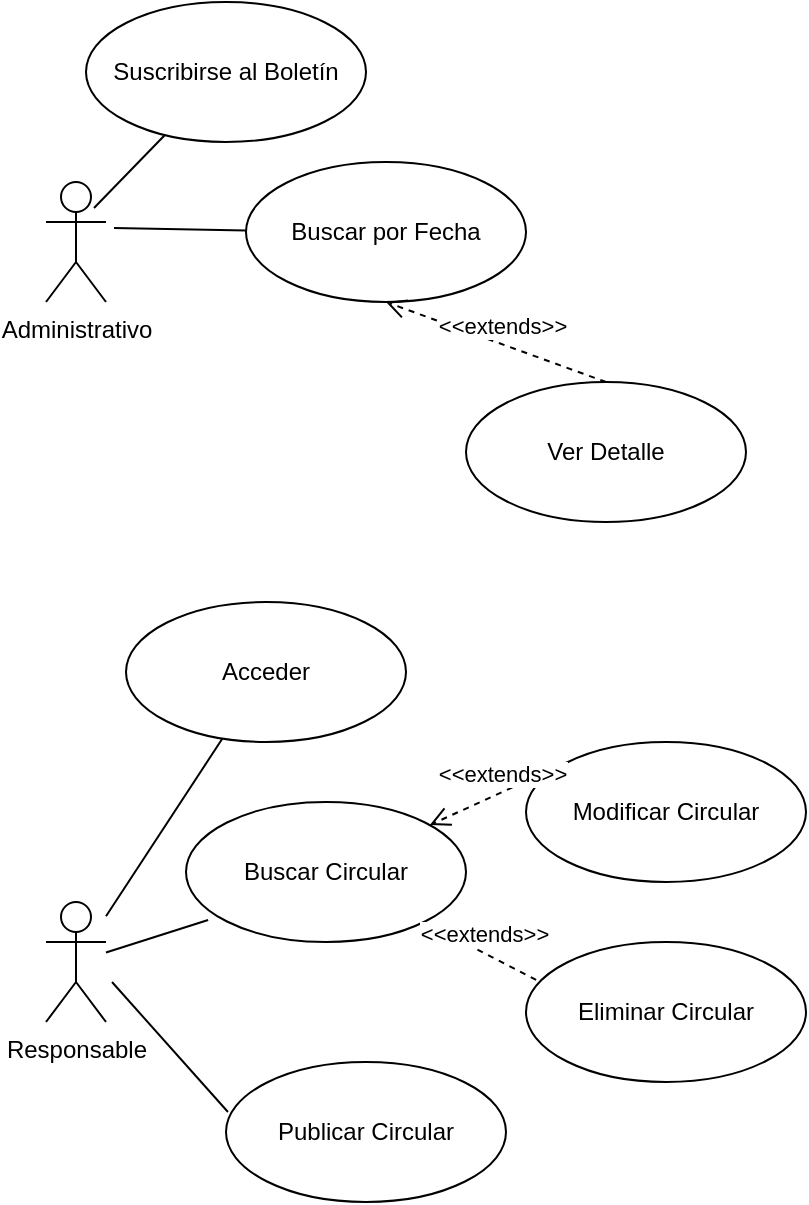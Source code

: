 <mxfile version="14.4.3" type="device" pages="2"><diagram name="Diagrama de Casos de Uso" id="13e1069c-82ec-6db2-03f1-153e76fe0fe0"><mxGraphModel dx="1385" dy="662" grid="1" gridSize="10" guides="1" tooltips="1" connect="1" arrows="1" fold="1" page="1" pageScale="1" pageWidth="1100" pageHeight="850" background="#ffffff" math="0" shadow="0"><root><mxCell id="0"/><mxCell id="1" parent="0"/><mxCell id="mKFBSVupnloragdiXy-X-1" value="Administrativo" style="shape=umlActor;verticalLabelPosition=bottom;labelBackgroundColor=#ffffff;verticalAlign=top;html=1;" parent="1" vertex="1"><mxGeometry x="110" y="120" width="30" height="60" as="geometry"/></mxCell><mxCell id="mKFBSVupnloragdiXy-X-2" value="Suscribirse al Boletín" style="ellipse;whiteSpace=wrap;html=1;" parent="1" vertex="1"><mxGeometry x="130" y="30" width="140" height="70" as="geometry"/></mxCell><mxCell id="mKFBSVupnloragdiXy-X-3" value="Buscar por Fecha" style="ellipse;whiteSpace=wrap;html=1;" parent="1" vertex="1"><mxGeometry x="210" y="110" width="140" height="70" as="geometry"/></mxCell><mxCell id="mKFBSVupnloragdiXy-X-5" value="Ver Detalle" style="ellipse;whiteSpace=wrap;html=1;" parent="1" vertex="1"><mxGeometry x="320" y="220" width="140" height="70" as="geometry"/></mxCell><mxCell id="mKFBSVupnloragdiXy-X-10" value="" style="endArrow=none;endFill=0;endSize=12;html=1;exitX=0.8;exitY=0.217;exitDx=0;exitDy=0;exitPerimeter=0;" parent="1" source="mKFBSVupnloragdiXy-X-1" target="mKFBSVupnloragdiXy-X-2" edge="1"><mxGeometry width="160" relative="1" as="geometry"><mxPoint x="90" y="380" as="sourcePoint"/><mxPoint x="250" y="380" as="targetPoint"/></mxGeometry></mxCell><mxCell id="mKFBSVupnloragdiXy-X-11" value="" style="endArrow=none;endFill=0;endSize=12;html=1;exitX=0.8;exitY=0.217;exitDx=0;exitDy=0;exitPerimeter=0;" parent="1" target="mKFBSVupnloragdiXy-X-3" edge="1"><mxGeometry width="160" relative="1" as="geometry"><mxPoint x="144" y="143.02" as="sourcePoint"/><mxPoint x="261.97" y="80.462" as="targetPoint"/></mxGeometry></mxCell><mxCell id="mKFBSVupnloragdiXy-X-12" value="&amp;lt;&amp;lt;extends&amp;gt;&amp;gt;" style="html=1;verticalAlign=bottom;endArrow=open;dashed=1;endSize=8;entryX=0.5;entryY=1;entryDx=0;entryDy=0;exitX=0.5;exitY=0;exitDx=0;exitDy=0;" parent="1" source="mKFBSVupnloragdiXy-X-5" target="mKFBSVupnloragdiXy-X-3" edge="1"><mxGeometry x="-0.06" relative="1" as="geometry"><mxPoint x="548.96" y="81.03" as="sourcePoint"/><mxPoint x="444.96" y="142.99" as="targetPoint"/><mxPoint as="offset"/></mxGeometry></mxCell><mxCell id="mKFBSVupnloragdiXy-X-13" value="Responsable" style="shape=umlActor;verticalLabelPosition=bottom;labelBackgroundColor=#ffffff;verticalAlign=top;html=1;" parent="1" vertex="1"><mxGeometry x="110" y="480" width="30" height="60" as="geometry"/></mxCell><mxCell id="mKFBSVupnloragdiXy-X-14" value="Acceder" style="ellipse;whiteSpace=wrap;html=1;" parent="1" vertex="1"><mxGeometry x="150" y="330" width="140" height="70" as="geometry"/></mxCell><mxCell id="mKFBSVupnloragdiXy-X-15" value="" style="endArrow=none;endFill=0;endSize=12;html=1;" parent="1" source="mKFBSVupnloragdiXy-X-13" target="mKFBSVupnloragdiXy-X-14" edge="1"><mxGeometry width="160" relative="1" as="geometry"><mxPoint x="154" y="153.02" as="sourcePoint"/><mxPoint x="220.008" y="154.485" as="targetPoint"/></mxGeometry></mxCell><mxCell id="mKFBSVupnloragdiXy-X-16" value="Publicar Circular" style="ellipse;whiteSpace=wrap;html=1;" parent="1" vertex="1"><mxGeometry x="200" y="560" width="140" height="70" as="geometry"/></mxCell><mxCell id="mKFBSVupnloragdiXy-X-17" value="" style="endArrow=none;endFill=0;endSize=12;html=1;entryX=0.007;entryY=0.357;entryDx=0;entryDy=0;entryPerimeter=0;" parent="1" target="mKFBSVupnloragdiXy-X-16" edge="1"><mxGeometry width="160" relative="1" as="geometry"><mxPoint x="143" y="520" as="sourcePoint"/><mxPoint x="219.016" y="443.374" as="targetPoint"/></mxGeometry></mxCell><mxCell id="mKFBSVupnloragdiXy-X-18" value="Buscar Circular" style="ellipse;whiteSpace=wrap;html=1;" parent="1" vertex="1"><mxGeometry x="180" y="430" width="140" height="70" as="geometry"/></mxCell><mxCell id="mKFBSVupnloragdiXy-X-19" value="Modificar Circular" style="ellipse;whiteSpace=wrap;html=1;" parent="1" vertex="1"><mxGeometry x="350" y="400" width="140" height="70" as="geometry"/></mxCell><mxCell id="mKFBSVupnloragdiXy-X-20" value="Eliminar Circular" style="ellipse;whiteSpace=wrap;html=1;" parent="1" vertex="1"><mxGeometry x="350" y="500" width="140" height="70" as="geometry"/></mxCell><mxCell id="mKFBSVupnloragdiXy-X-21" value="" style="endArrow=none;endFill=0;endSize=12;html=1;entryX=0.079;entryY=0.843;entryDx=0;entryDy=0;entryPerimeter=0;" parent="1" source="mKFBSVupnloragdiXy-X-13" target="mKFBSVupnloragdiXy-X-18" edge="1"><mxGeometry width="160" relative="1" as="geometry"><mxPoint x="153" y="530" as="sourcePoint"/><mxPoint x="260.98" y="624.99" as="targetPoint"/></mxGeometry></mxCell><mxCell id="mKFBSVupnloragdiXy-X-22" value="&amp;lt;&amp;lt;extends&amp;gt;&amp;gt;" style="html=1;verticalAlign=bottom;endArrow=open;dashed=1;endSize=8;exitX=0;exitY=0;exitDx=0;exitDy=0;" parent="1" source="mKFBSVupnloragdiXy-X-19" target="mKFBSVupnloragdiXy-X-18" edge="1"><mxGeometry x="-0.06" relative="1" as="geometry"><mxPoint x="372" y="240.98" as="sourcePoint"/><mxPoint x="310.02" y="190" as="targetPoint"/><mxPoint as="offset"/></mxGeometry></mxCell><mxCell id="mKFBSVupnloragdiXy-X-23" value="&amp;lt;&amp;lt;extends&amp;gt;&amp;gt;" style="html=1;verticalAlign=bottom;endArrow=open;dashed=1;endSize=8;exitX=0.036;exitY=0.271;exitDx=0;exitDy=0;exitPerimeter=0;" parent="1" source="mKFBSVupnloragdiXy-X-20" target="mKFBSVupnloragdiXy-X-18" edge="1"><mxGeometry x="-0.06" relative="1" as="geometry"><mxPoint x="380.503" y="420.251" as="sourcePoint"/><mxPoint x="312.031" y="451.586" as="targetPoint"/><mxPoint as="offset"/></mxGeometry></mxCell></root></mxGraphModel></diagram><diagram id="wxlo_vAxGr0c-A2_s2xv" name="D.Secuencia Publicar Circular"><mxGraphModel dx="1679" dy="494" grid="1" gridSize="10" guides="1" tooltips="1" connect="1" arrows="1" fold="1" page="1" pageScale="1" pageWidth="827" pageHeight="1169" math="0" shadow="0"><root><mxCell id="Pql0mHuBi_42D43UrR5m-0"/><mxCell id="Pql0mHuBi_42D43UrR5m-1" parent="Pql0mHuBi_42D43UrR5m-0"/><mxCell id="KcTX5uWcJWxpl1U4tgff-11" value="opt" style="shape=umlFrame;whiteSpace=wrap;html=1;width=60;height=20;fillColor=#a20025;strokeColor=#6F0000;fontColor=#ffffff;" parent="Pql0mHuBi_42D43UrR5m-1" vertex="1"><mxGeometry x="-100" y="330" width="800" height="360" as="geometry"/></mxCell><mxCell id="KcTX5uWcJWxpl1U4tgff-26" value="alt" style="shape=umlFrame;whiteSpace=wrap;html=1;width=70;height=20;fillColor=#0050ef;strokeColor=#001DBC;fontColor=#ffffff;" parent="Pql0mHuBi_42D43UrR5m-1" vertex="1"><mxGeometry x="-90" y="420" width="770" height="260" as="geometry"/></mxCell><mxCell id="KcTX5uWcJWxpl1U4tgff-32" value="alt" style="shape=umlFrame;whiteSpace=wrap;html=1;width=70;height=20;fillColor=#008a00;strokeColor=#005700;fontColor=#ffffff;" parent="Pql0mHuBi_42D43UrR5m-1" vertex="1"><mxGeometry x="-80" y="470" width="740" height="130" as="geometry"/></mxCell><mxCell id="KcTX5uWcJWxpl1U4tgff-0" value="Responsable" style="shape=umlLifeline;participant=umlActor;perimeter=lifelinePerimeter;whiteSpace=wrap;html=1;container=1;collapsible=0;recursiveResize=0;verticalAlign=top;spacingTop=36;labelBackgroundColor=#ffffff;outlineConnect=0;" parent="Pql0mHuBi_42D43UrR5m-1" vertex="1"><mxGeometry x="50" y="40" width="20" height="680" as="geometry"/></mxCell><mxCell id="KcTX5uWcJWxpl1U4tgff-3" value="" style="html=1;points=[];perimeter=orthogonalPerimeter;" parent="KcTX5uWcJWxpl1U4tgff-0" vertex="1"><mxGeometry x="5" y="80" width="10" height="590" as="geometry"/></mxCell><mxCell id="KcTX5uWcJWxpl1U4tgff-1" value=":Circulares" style="shape=umlLifeline;participant=umlBoundary;perimeter=lifelinePerimeter;whiteSpace=wrap;html=1;container=1;collapsible=0;recursiveResize=0;verticalAlign=top;spacingTop=36;labelBackgroundColor=#ffffff;outlineConnect=0;" parent="Pql0mHuBi_42D43UrR5m-1" vertex="1"><mxGeometry x="190" y="40" width="50" height="680" as="geometry"/></mxCell><mxCell id="KcTX5uWcJWxpl1U4tgff-4" value="" style="html=1;points=[];perimeter=orthogonalPerimeter;" parent="KcTX5uWcJWxpl1U4tgff-1" vertex="1"><mxGeometry x="20" y="90" width="10" height="570" as="geometry"/></mxCell><mxCell id="KcTX5uWcJWxpl1U4tgff-2" value=":GestionCirculares" style="shape=umlLifeline;participant=umlControl;perimeter=lifelinePerimeter;whiteSpace=wrap;html=1;container=1;collapsible=0;recursiveResize=0;verticalAlign=top;spacingTop=36;labelBackgroundColor=#ffffff;outlineConnect=0;" parent="Pql0mHuBi_42D43UrR5m-1" vertex="1"><mxGeometry x="360" y="40" width="40" height="680" as="geometry"/></mxCell><mxCell id="KcTX5uWcJWxpl1U4tgff-21" value="" style="html=1;points=[];perimeter=orthogonalPerimeter;" parent="KcTX5uWcJWxpl1U4tgff-2" vertex="1"><mxGeometry x="15" y="310" width="10" height="60" as="geometry"/></mxCell><mxCell id="KcTX5uWcJWxpl1U4tgff-38" value="" style="html=1;points=[];perimeter=orthogonalPerimeter;" parent="KcTX5uWcJWxpl1U4tgff-2" vertex="1"><mxGeometry x="15" y="500" width="10" height="40" as="geometry"/></mxCell><mxCell id="KcTX5uWcJWxpl1U4tgff-47" value="" style="html=1;points=[];perimeter=orthogonalPerimeter;" parent="KcTX5uWcJWxpl1U4tgff-2" vertex="1"><mxGeometry x="15" y="590" width="10" height="40" as="geometry"/></mxCell><mxCell id="KcTX5uWcJWxpl1U4tgff-5" value="accederCirculares()" style="html=1;verticalAlign=bottom;endArrow=block;" parent="Pql0mHuBi_42D43UrR5m-1" edge="1"><mxGeometry width="80" relative="1" as="geometry"><mxPoint x="60" y="130" as="sourcePoint"/><mxPoint x="210" y="130" as="targetPoint"/></mxGeometry></mxCell><mxCell id="KcTX5uWcJWxpl1U4tgff-6" value="mostrarOpciones()" style="html=1;verticalAlign=bottom;endArrow=block;" parent="Pql0mHuBi_42D43UrR5m-1" target="KcTX5uWcJWxpl1U4tgff-0" edge="1"><mxGeometry width="80" relative="1" as="geometry"><mxPoint x="210" y="162" as="sourcePoint"/><mxPoint x="110" y="540" as="targetPoint"/></mxGeometry></mxCell><mxCell id="KcTX5uWcJWxpl1U4tgff-7" value="nuevaCircular" style="html=1;verticalAlign=bottom;endArrow=open;dashed=1;endSize=8;" parent="Pql0mHuBi_42D43UrR5m-1" target="KcTX5uWcJWxpl1U4tgff-4" edge="1"><mxGeometry relative="1" as="geometry"><mxPoint x="70" y="200" as="sourcePoint"/><mxPoint x="30" y="540" as="targetPoint"/></mxGeometry></mxCell><mxCell id="KcTX5uWcJWxpl1U4tgff-8" value="datosCircular()" style="html=1;verticalAlign=bottom;endArrow=block;exitX=0.1;exitY=0.179;exitDx=0;exitDy=0;exitPerimeter=0;" parent="Pql0mHuBi_42D43UrR5m-1" source="KcTX5uWcJWxpl1U4tgff-4" target="KcTX5uWcJWxpl1U4tgff-3" edge="1"><mxGeometry width="80" relative="1" as="geometry"><mxPoint x="30" y="540" as="sourcePoint"/><mxPoint x="110" y="540" as="targetPoint"/></mxGeometry></mxCell><mxCell id="KcTX5uWcJWxpl1U4tgff-9" value="archivoCirc" style="html=1;verticalAlign=bottom;endArrow=open;dashed=1;endSize=8;exitX=1.1;exitY=0.241;exitDx=0;exitDy=0;exitPerimeter=0;" parent="Pql0mHuBi_42D43UrR5m-1" source="KcTX5uWcJWxpl1U4tgff-3" target="KcTX5uWcJWxpl1U4tgff-1" edge="1"><mxGeometry relative="1" as="geometry"><mxPoint x="110" y="540" as="sourcePoint"/><mxPoint x="30" y="540" as="targetPoint"/></mxGeometry></mxCell><mxCell id="KcTX5uWcJWxpl1U4tgff-10" value="solicitaConfirmacion()" style="html=1;verticalAlign=bottom;endArrow=block;exitX=0.1;exitY=0.286;exitDx=0;exitDy=0;exitPerimeter=0;entryX=0.9;entryY=0.292;entryDx=0;entryDy=0;entryPerimeter=0;" parent="Pql0mHuBi_42D43UrR5m-1" source="KcTX5uWcJWxpl1U4tgff-4" target="KcTX5uWcJWxpl1U4tgff-3" edge="1"><mxGeometry width="80" relative="1" as="geometry"><mxPoint x="30" y="540" as="sourcePoint"/><mxPoint x="110" y="540" as="targetPoint"/></mxGeometry></mxCell><mxCell id="KcTX5uWcJWxpl1U4tgff-12" value="continuar" style="html=1;verticalAlign=bottom;endArrow=open;dashed=1;endSize=8;entryX=-0.3;entryY=0.33;entryDx=0;entryDy=0;entryPerimeter=0;" parent="Pql0mHuBi_42D43UrR5m-1" source="KcTX5uWcJWxpl1U4tgff-0" target="KcTX5uWcJWxpl1U4tgff-4" edge="1"><mxGeometry relative="1" as="geometry"><mxPoint x="110" y="540" as="sourcePoint"/><mxPoint x="30" y="540" as="targetPoint"/></mxGeometry></mxCell><mxCell id="KcTX5uWcJWxpl1U4tgff-13" value="[continuar true]" style="text;html=1;align=center;verticalAlign=middle;resizable=0;points=[];autosize=1;fillColor=#a20025;strokeColor=#6F0000;fontColor=#ffffff;" parent="Pql0mHuBi_42D43UrR5m-1" vertex="1"><mxGeometry x="-80" y="360" width="100" height="20" as="geometry"/></mxCell><mxCell id="KcTX5uWcJWxpl1U4tgff-20" value="comprobar(archivoCirc)" style="html=1;verticalAlign=bottom;endArrow=block;entryX=-0.171;entryY=0.01;entryDx=0;entryDy=0;entryPerimeter=0;" parent="Pql0mHuBi_42D43UrR5m-1" source="KcTX5uWcJWxpl1U4tgff-4" target="KcTX5uWcJWxpl1U4tgff-21" edge="1"><mxGeometry x="0.174" width="80" relative="1" as="geometry"><mxPoint x="30" y="740" as="sourcePoint"/><mxPoint x="140" y="660" as="targetPoint"/><mxPoint x="1" as="offset"/></mxGeometry></mxCell><mxCell id="KcTX5uWcJWxpl1U4tgff-22" value=":Circulares" style="shape=umlLifeline;participant=umlEntity;perimeter=lifelinePerimeter;whiteSpace=wrap;html=1;container=1;collapsible=0;recursiveResize=0;verticalAlign=top;spacingTop=36;labelBackgroundColor=#ffffff;outlineConnect=0;" parent="Pql0mHuBi_42D43UrR5m-1" vertex="1"><mxGeometry x="600" y="40" width="40" height="680" as="geometry"/></mxCell><mxCell id="KcTX5uWcJWxpl1U4tgff-23" value="" style="html=1;points=[];perimeter=orthogonalPerimeter;" parent="KcTX5uWcJWxpl1U4tgff-22" vertex="1"><mxGeometry x="15" y="320" width="10" height="40" as="geometry"/></mxCell><mxCell id="KcTX5uWcJWxpl1U4tgff-39" value="" style="html=1;points=[];perimeter=orthogonalPerimeter;" parent="KcTX5uWcJWxpl1U4tgff-22" vertex="1"><mxGeometry x="15" y="508" width="10" height="22" as="geometry"/></mxCell><mxCell id="KcTX5uWcJWxpl1U4tgff-48" value="" style="html=1;points=[];perimeter=orthogonalPerimeter;" parent="KcTX5uWcJWxpl1U4tgff-22" vertex="1"><mxGeometry x="15" y="600" width="10" height="22" as="geometry"/></mxCell><mxCell id="KcTX5uWcJWxpl1U4tgff-24" value="comprobar(archivoCirc)" style="html=1;verticalAlign=bottom;endArrow=block;entryX=0.182;entryY=0.032;entryDx=0;entryDy=0;entryPerimeter=0;" parent="Pql0mHuBi_42D43UrR5m-1" source="KcTX5uWcJWxpl1U4tgff-21" target="KcTX5uWcJWxpl1U4tgff-23" edge="1"><mxGeometry width="80" relative="1" as="geometry"><mxPoint x="30" y="740" as="sourcePoint"/><mxPoint x="110" y="740" as="targetPoint"/></mxGeometry></mxCell><mxCell id="KcTX5uWcJWxpl1U4tgff-25" value="existeCirc" style="html=1;verticalAlign=bottom;endArrow=open;dashed=1;endSize=8;" parent="Pql0mHuBi_42D43UrR5m-1" target="KcTX5uWcJWxpl1U4tgff-21" edge="1"><mxGeometry relative="1" as="geometry"><mxPoint x="620" y="399.41" as="sourcePoint"/><mxPoint x="540" y="399.41" as="targetPoint"/></mxGeometry></mxCell><mxCell id="KcTX5uWcJWxpl1U4tgff-27" value="[existeCirc true]" style="text;html=1;align=center;verticalAlign=middle;resizable=0;points=[];autosize=1;fillColor=#0050ef;strokeColor=#001DBC;fontColor=#ffffff;" parent="Pql0mHuBi_42D43UrR5m-1" vertex="1"><mxGeometry x="-60" y="440" width="100" height="20" as="geometry"/></mxCell><mxCell id="KcTX5uWcJWxpl1U4tgff-29" value="existeCirc" style="html=1;verticalAlign=bottom;endArrow=open;dashed=1;endSize=8;" parent="Pql0mHuBi_42D43UrR5m-1" edge="1"><mxGeometry relative="1" as="geometry"><mxPoint x="375" y="409.41" as="sourcePoint"/><mxPoint x="220" y="409" as="targetPoint"/></mxGeometry></mxCell><mxCell id="KcTX5uWcJWxpl1U4tgff-30" value="sobreEscribirCirc()" style="html=1;verticalAlign=bottom;endArrow=block;exitX=-0.135;exitY=0.542;exitDx=0;exitDy=0;exitPerimeter=0;" parent="Pql0mHuBi_42D43UrR5m-1" source="KcTX5uWcJWxpl1U4tgff-4" edge="1"><mxGeometry width="80" relative="1" as="geometry"><mxPoint x="-64.706" y="710" as="sourcePoint"/><mxPoint x="65" y="440" as="targetPoint"/></mxGeometry></mxCell><mxCell id="KcTX5uWcJWxpl1U4tgff-31" value="sobreescribir" style="html=1;verticalAlign=bottom;endArrow=open;dashed=1;endSize=8;exitX=1.129;exitY=0.585;exitDx=0;exitDy=0;exitPerimeter=0;" parent="Pql0mHuBi_42D43UrR5m-1" source="KcTX5uWcJWxpl1U4tgff-3" target="KcTX5uWcJWxpl1U4tgff-4" edge="1"><mxGeometry relative="1" as="geometry"><mxPoint y="740" as="sourcePoint"/><mxPoint x="-80" y="740" as="targetPoint"/></mxGeometry></mxCell><mxCell id="KcTX5uWcJWxpl1U4tgff-33" value="[sobreescribir false]" style="text;html=1;align=center;verticalAlign=middle;resizable=0;points=[];autosize=1;fillColor=#008a00;strokeColor=#005700;fontColor=#ffffff;" parent="Pql0mHuBi_42D43UrR5m-1" vertex="1"><mxGeometry x="-80" y="500" width="120" height="20" as="geometry"/></mxCell><mxCell id="KcTX5uWcJWxpl1U4tgff-34" value="[sobreescribir true]" style="text;html=1;align=center;verticalAlign=middle;resizable=0;points=[];autosize=1;fillColor=#008a00;strokeColor=#005700;fontColor=#ffffff;" parent="Pql0mHuBi_42D43UrR5m-1" vertex="1"><mxGeometry x="-75" y="540" width="110" height="20" as="geometry"/></mxCell><mxCell id="KcTX5uWcJWxpl1U4tgff-36" value="noSeAlmacena" style="html=1;verticalAlign=bottom;endArrow=open;dashed=1;endSize=8;" parent="Pql0mHuBi_42D43UrR5m-1" target="KcTX5uWcJWxpl1U4tgff-3" edge="1"><mxGeometry relative="1" as="geometry"><mxPoint x="210" y="510" as="sourcePoint"/><mxPoint x="70" y="530" as="targetPoint"/></mxGeometry></mxCell><mxCell id="KcTX5uWcJWxpl1U4tgff-37" value="" style="line;strokeWidth=1;fillColor=#008a00;align=left;verticalAlign=middle;spacingTop=-1;spacingLeft=3;spacingRight=3;rotatable=0;labelPosition=right;points=[];portConstraint=eastwest;dashed=1;strokeColor=#005700;fontColor=#ffffff;" parent="Pql0mHuBi_42D43UrR5m-1" vertex="1"><mxGeometry x="-80" y="520" width="740" height="8" as="geometry"/></mxCell><mxCell id="KcTX5uWcJWxpl1U4tgff-40" value="almacenar(archivoCirc)" style="html=1;verticalAlign=bottom;endArrow=block;entryX=-0.165;entryY=0.051;entryDx=0;entryDy=0;entryPerimeter=0;" parent="Pql0mHuBi_42D43UrR5m-1" target="KcTX5uWcJWxpl1U4tgff-38" edge="1"><mxGeometry width="80" relative="1" as="geometry"><mxPoint x="222" y="543" as="sourcePoint"/><mxPoint x="375" y="549.41" as="targetPoint"/></mxGeometry></mxCell><mxCell id="KcTX5uWcJWxpl1U4tgff-41" value="almacenar(archivoCirc)" style="html=1;verticalAlign=bottom;endArrow=block;entryX=0.188;entryY=0.024;entryDx=0;entryDy=0;entryPerimeter=0;" parent="Pql0mHuBi_42D43UrR5m-1" target="KcTX5uWcJWxpl1U4tgff-39" edge="1"><mxGeometry width="80" relative="1" as="geometry"><mxPoint x="386" y="549" as="sourcePoint"/><mxPoint x="537.94" y="575.85" as="targetPoint"/></mxGeometry></mxCell><mxCell id="KcTX5uWcJWxpl1U4tgff-42" value="return" style="html=1;verticalAlign=bottom;endArrow=open;dashed=1;endSize=8;exitX=0.071;exitY=1.006;exitDx=0;exitDy=0;exitPerimeter=0;" parent="Pql0mHuBi_42D43UrR5m-1" source="KcTX5uWcJWxpl1U4tgff-39" target="KcTX5uWcJWxpl1U4tgff-38" edge="1"><mxGeometry relative="1" as="geometry"><mxPoint y="740" as="sourcePoint"/><mxPoint x="-80" y="740" as="targetPoint"/></mxGeometry></mxCell><mxCell id="KcTX5uWcJWxpl1U4tgff-43" value="return" style="html=1;verticalAlign=bottom;endArrow=open;dashed=1;endSize=8;exitX=0.188;exitY=0.992;exitDx=0;exitDy=0;exitPerimeter=0;" parent="Pql0mHuBi_42D43UrR5m-1" source="KcTX5uWcJWxpl1U4tgff-38" target="KcTX5uWcJWxpl1U4tgff-4" edge="1"><mxGeometry relative="1" as="geometry"><mxPoint x="375.0" y="600.0" as="sourcePoint"/><mxPoint x="144.29" y="600.0" as="targetPoint"/></mxGeometry></mxCell><mxCell id="KcTX5uWcJWxpl1U4tgff-44" value="return" style="html=1;verticalAlign=bottom;endArrow=open;dashed=1;endSize=8;exitX=0.188;exitY=0.992;exitDx=0;exitDy=0;exitPerimeter=0;" parent="Pql0mHuBi_42D43UrR5m-1" edge="1"><mxGeometry relative="1" as="geometry"><mxPoint x="215.29" y="590.23" as="sourcePoint"/><mxPoint x="70" y="590" as="targetPoint"/></mxGeometry></mxCell><mxCell id="KcTX5uWcJWxpl1U4tgff-45" value="" style="line;strokeWidth=1;fillColor=#0050ef;align=left;verticalAlign=middle;spacingTop=-1;spacingLeft=3;spacingRight=3;rotatable=0;labelPosition=right;points=[];portConstraint=eastwest;dashed=1;strokeColor=#001DBC;fontColor=#ffffff;" parent="Pql0mHuBi_42D43UrR5m-1" vertex="1"><mxGeometry x="-90" y="610" width="770" height="8" as="geometry"/></mxCell><mxCell id="KcTX5uWcJWxpl1U4tgff-46" value="[existeCirc false]" style="text;html=1;align=center;verticalAlign=middle;resizable=0;points=[];autosize=1;fillColor=#0050ef;strokeColor=#001DBC;fontColor=#ffffff;" parent="Pql0mHuBi_42D43UrR5m-1" vertex="1"><mxGeometry x="-75" y="630" width="100" height="20" as="geometry"/></mxCell><mxCell id="KcTX5uWcJWxpl1U4tgff-49" value="almacenar(archivoCirc)" style="html=1;verticalAlign=bottom;endArrow=block;entryX=-0.165;entryY=0.051;entryDx=0;entryDy=0;entryPerimeter=0;" parent="Pql0mHuBi_42D43UrR5m-1" edge="1"><mxGeometry width="80" relative="1" as="geometry"><mxPoint x="224.16" y="630" as="sourcePoint"/><mxPoint x="375.83" y="630.41" as="targetPoint"/></mxGeometry></mxCell><mxCell id="KcTX5uWcJWxpl1U4tgff-50" value="almacenar(archivoCirc)" style="html=1;verticalAlign=bottom;endArrow=block;entryX=0.188;entryY=0.024;entryDx=0;entryDy=0;entryPerimeter=0;" parent="Pql0mHuBi_42D43UrR5m-1" edge="1"><mxGeometry width="80" relative="1" as="geometry"><mxPoint x="380" y="640" as="sourcePoint"/><mxPoint x="620.88" y="639.998" as="targetPoint"/></mxGeometry></mxCell><mxCell id="KcTX5uWcJWxpl1U4tgff-51" value="return" style="html=1;verticalAlign=bottom;endArrow=open;dashed=1;endSize=8;exitX=0.071;exitY=1.006;exitDx=0;exitDy=0;exitPerimeter=0;" parent="Pql0mHuBi_42D43UrR5m-1" edge="1"><mxGeometry relative="1" as="geometry"><mxPoint x="610.71" y="660.002" as="sourcePoint"/><mxPoint x="390" y="660" as="targetPoint"/></mxGeometry></mxCell><mxCell id="KcTX5uWcJWxpl1U4tgff-52" value="return" style="html=1;verticalAlign=bottom;endArrow=open;dashed=1;endSize=8;exitX=0.5;exitY=1;exitDx=0;exitDy=0;exitPerimeter=0;entryX=0.5;entryY=0.947;entryDx=0;entryDy=0;entryPerimeter=0;" parent="Pql0mHuBi_42D43UrR5m-1" source="KcTX5uWcJWxpl1U4tgff-47" target="KcTX5uWcJWxpl1U4tgff-4" edge="1"><mxGeometry relative="1" as="geometry"><mxPoint x="383.44" y="660" as="sourcePoint"/><mxPoint x="226.56" y="660" as="targetPoint"/></mxGeometry></mxCell><mxCell id="KcTX5uWcJWxpl1U4tgff-57" value="return" style="html=1;verticalAlign=bottom;endArrow=open;dashed=1;endSize=8;exitX=0.188;exitY=0.992;exitDx=0;exitDy=0;exitPerimeter=0;" parent="Pql0mHuBi_42D43UrR5m-1" edge="1"><mxGeometry relative="1" as="geometry"><mxPoint x="205.29" y="670.23" as="sourcePoint"/><mxPoint x="60" y="670" as="targetPoint"/></mxGeometry></mxCell></root></mxGraphModel></diagram></mxfile>
